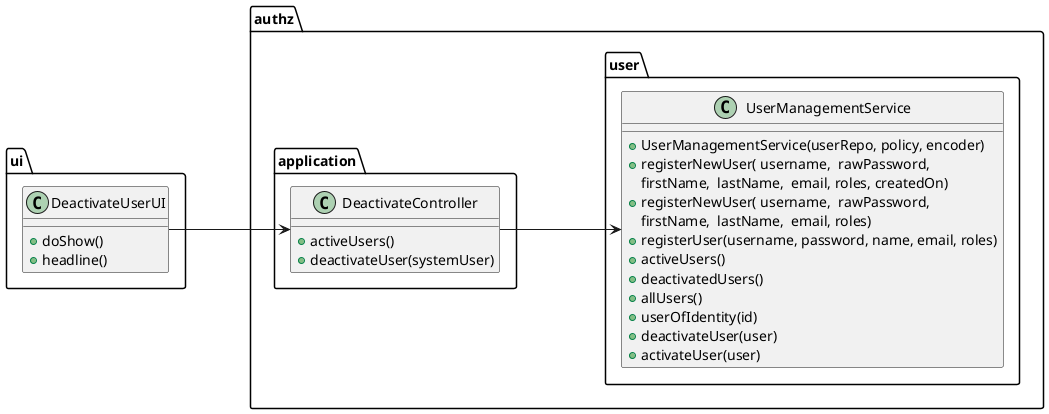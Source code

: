 @startuml
'skinparam linetype ortho
left to right direction

package "ui" {
class DeactivateUserUI {
    + doShow()
    + headline()
}
}

package "authz"{
package "application" {
class DeactivateController {
    + activeUsers()
    + deactivateUser(systemUser)
}
}

package "user"  {
class UserManagementService {
    + UserManagementService(userRepo, policy, encoder)
    + registerNewUser( username,  rawPassword,
    firstName,  lastName,  email, roles, createdOn)
    + registerNewUser( username,  rawPassword,
    firstName,  lastName,  email, roles)
    + registerUser(username, password, name, email, roles)
    + activeUsers()
    + deactivatedUsers()
    + allUsers()
    + userOfIdentity(id)
    + deactivateUser(user)
    + activateUser(user)
}
}
}

DeactivateUserUI ---> DeactivateController

DeactivateController ---> UserManagementService


@enduml